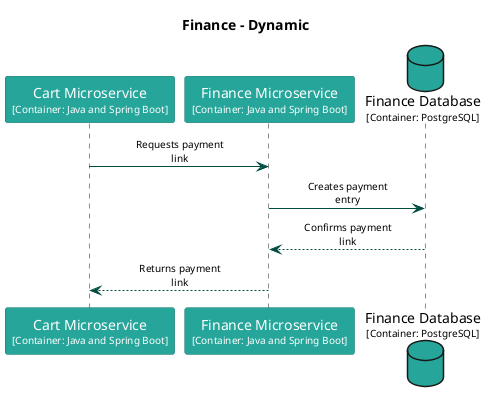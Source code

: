 @startuml
set separator none
title Finance - Dynamic

skinparam {
  arrowFontSize 10
  defaultTextAlignment center
  wrapWidth 200
  maxMessageSize 100
}

hide stereotype

skinparam sequenceParticipant<<Cart.CartMicroservice>> {
  BackgroundColor #26a69a
  FontColor #ffffff
  BorderColor #1a746b
  shadowing false
}
skinparam sequenceParticipant<<Finance.FinanceDatabase>> {
  BackgroundColor #26a69a
  FontColor #ffffff
  BorderColor #1a746b
  shadowing false
}
skinparam sequenceParticipant<<Finance.FinanceMicroservice>> {
  BackgroundColor #26a69a
  FontColor #ffffff
  BorderColor #1a746b
  shadowing false
}

participant "Cart Microservice\n<size:10>[Container: Java and Spring Boot]</size>" as Cart.CartMicroservice <<Cart.CartMicroservice>> #26a69a
participant "Finance Microservice\n<size:10>[Container: Java and Spring Boot]</size>" as Finance.FinanceMicroservice <<Finance.FinanceMicroservice>> #26a69a
database "Finance Database\n<size:10>[Container: PostgreSQL]</size>" as Finance.FinanceDatabase <<Finance.FinanceDatabase>> #26a69a
Cart.CartMicroservice -[#004d40]> Finance.FinanceMicroservice : Requests payment link
Finance.FinanceMicroservice -[#004d40]> Finance.FinanceDatabase : Creates payment entry
Finance.FinanceMicroservice <-[#004d40]- Finance.FinanceDatabase : Confirms payment link
Cart.CartMicroservice <-[#004d40]- Finance.FinanceMicroservice : Returns payment link
@enduml